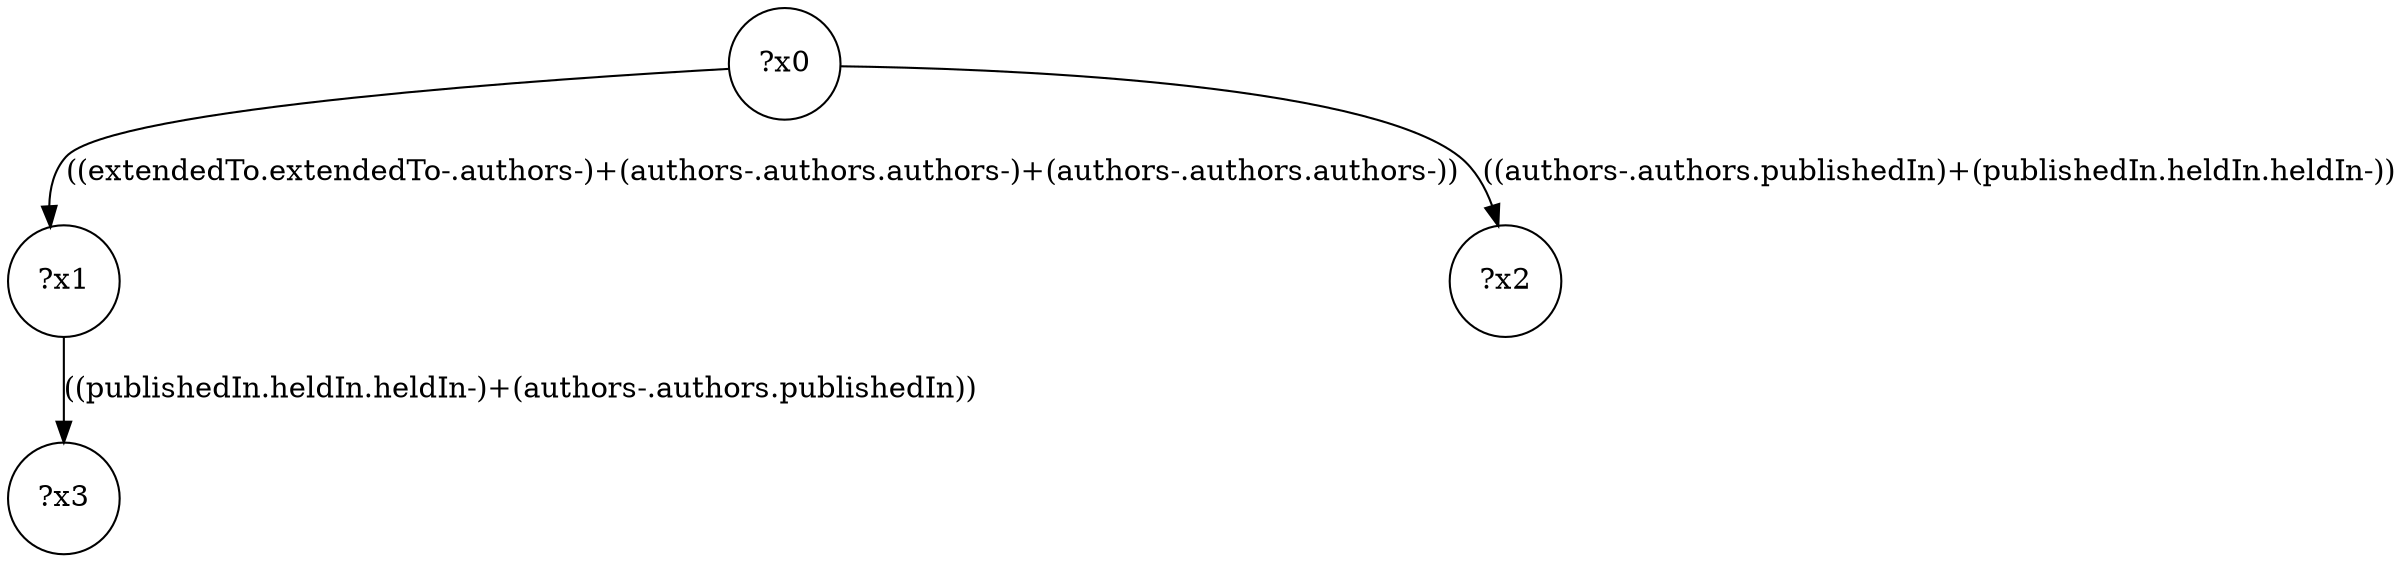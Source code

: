 digraph g {
	x0 [shape=circle, label="?x0"];
	x1 [shape=circle, label="?x1"];
	x0 -> x1 [label="((extendedTo.extendedTo-.authors-)+(authors-.authors.authors-)+(authors-.authors.authors-))"];
	x2 [shape=circle, label="?x2"];
	x0 -> x2 [label="((authors-.authors.publishedIn)+(publishedIn.heldIn.heldIn-))"];
	x3 [shape=circle, label="?x3"];
	x1 -> x3 [label="((publishedIn.heldIn.heldIn-)+(authors-.authors.publishedIn))"];
}

